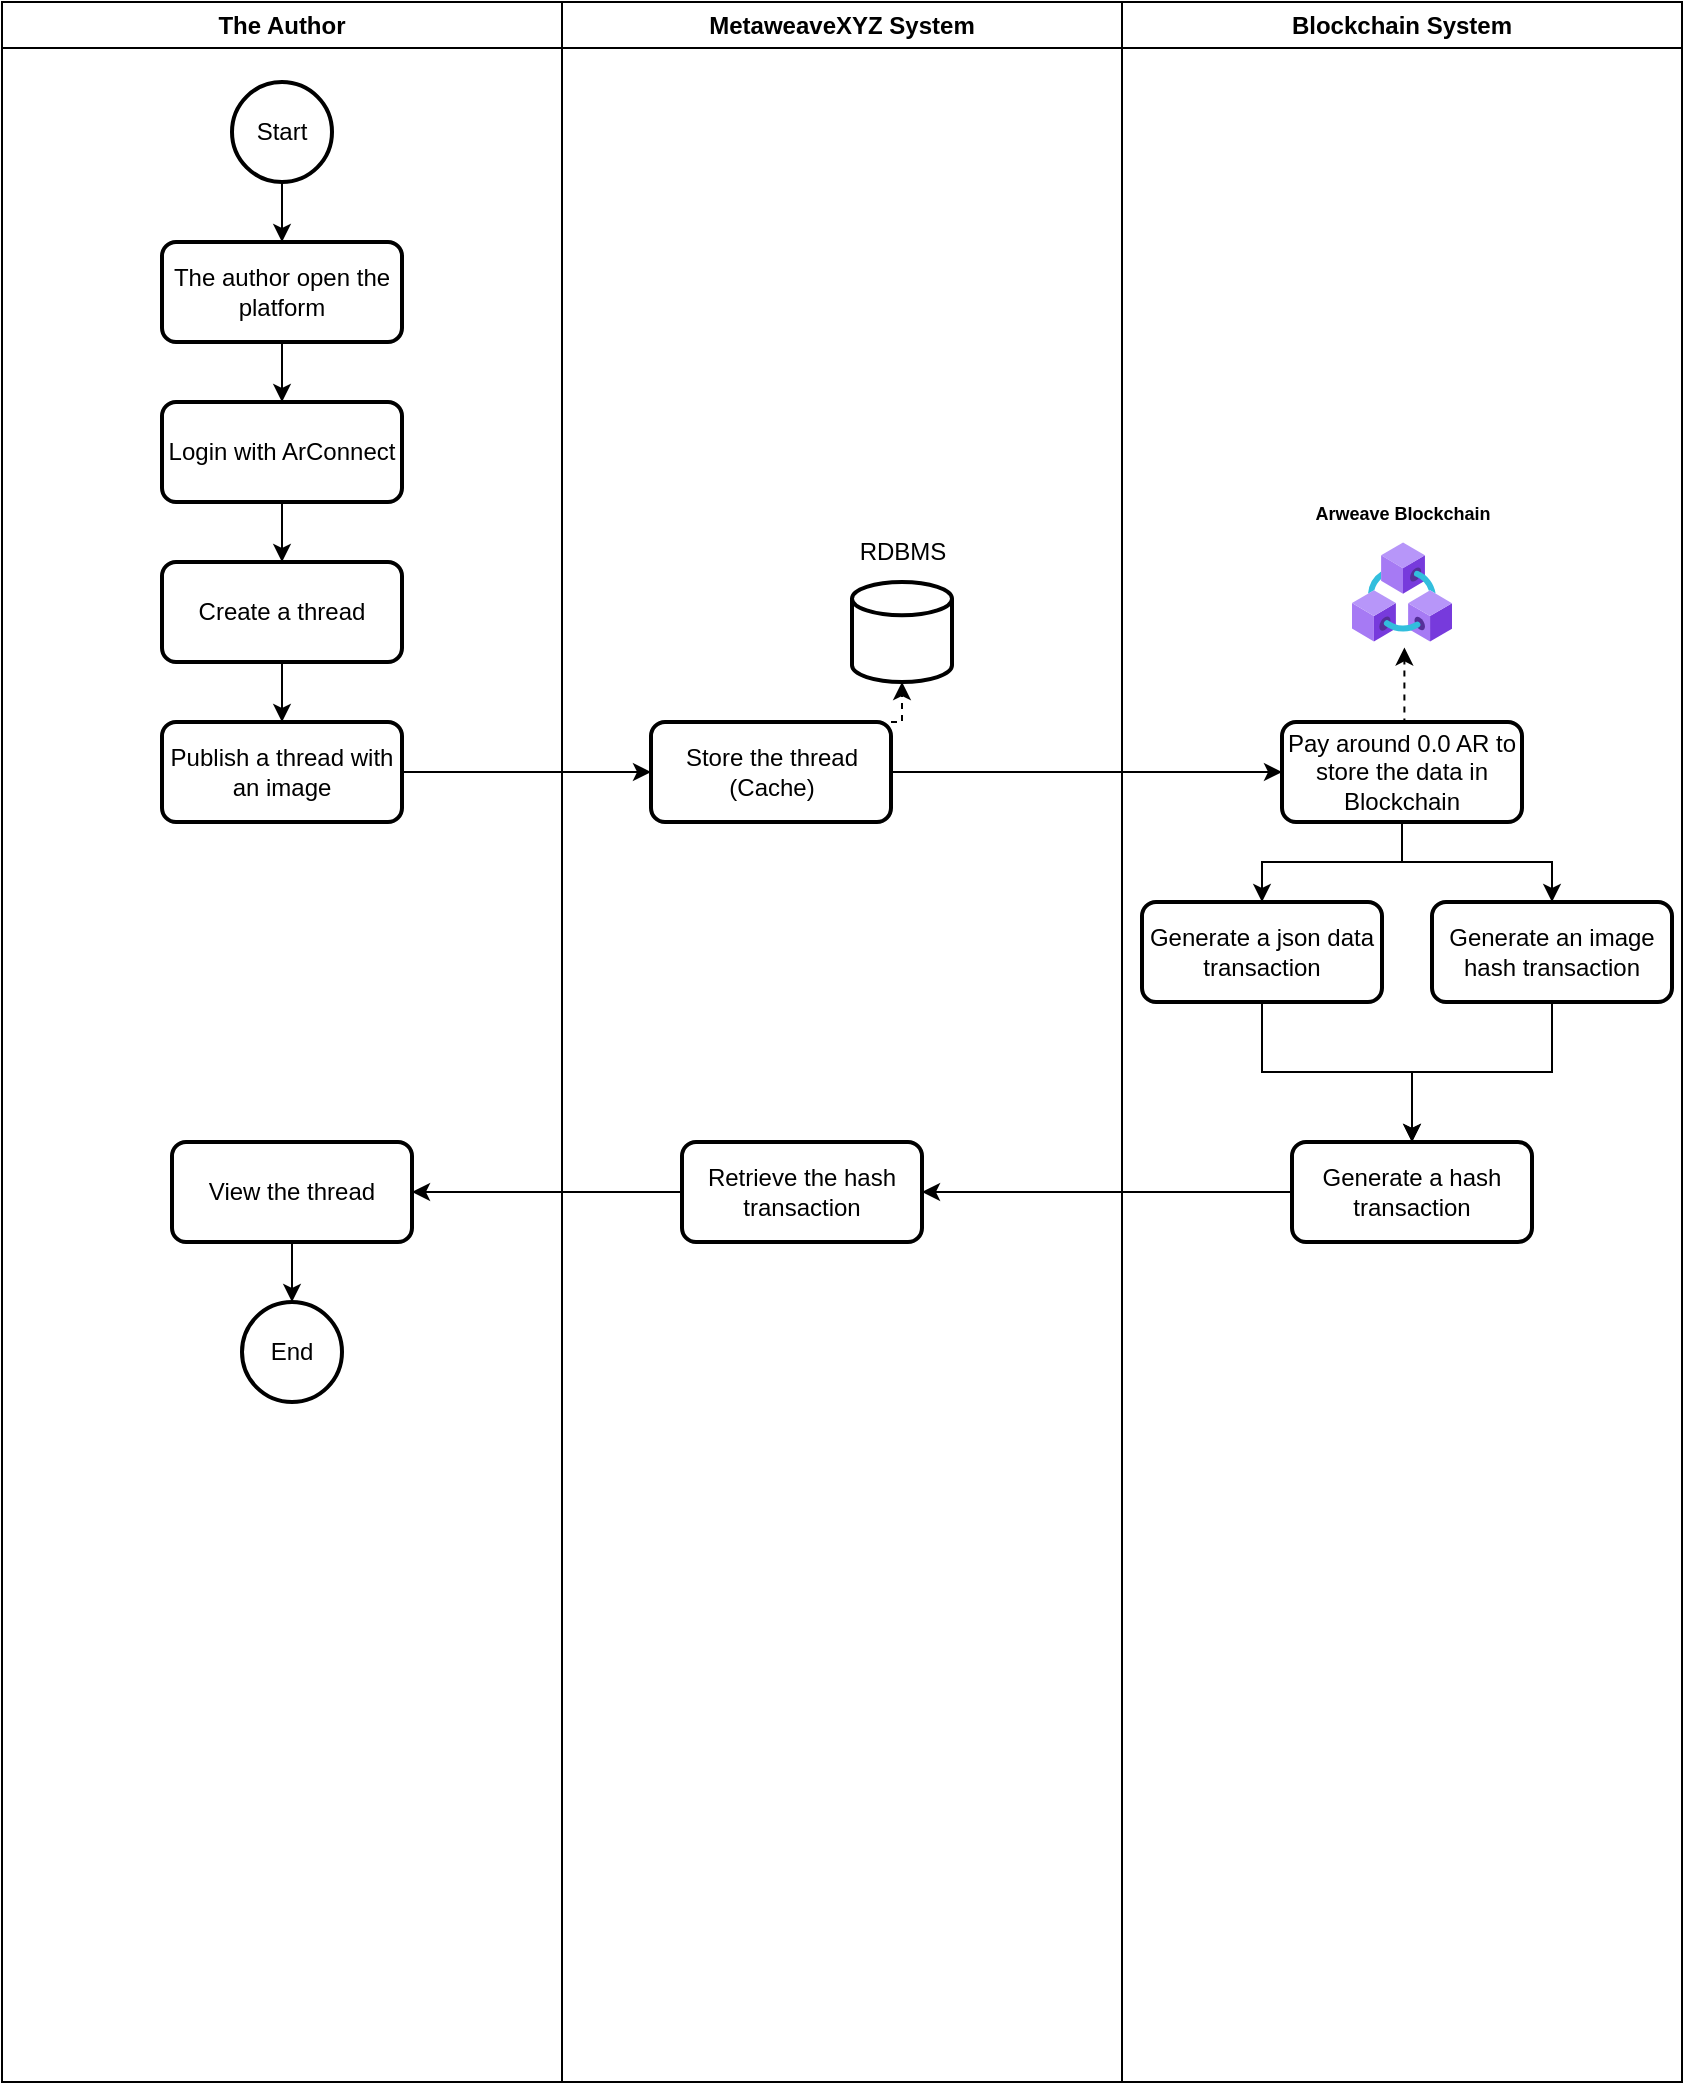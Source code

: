 <mxfile version="20.7.4" type="github">
  <diagram id="5S1QGdOrNzxuNydwF2vS" name="Page-1">
    <mxGraphModel dx="1035" dy="522" grid="1" gridSize="10" guides="1" tooltips="1" connect="1" arrows="1" fold="1" page="1" pageScale="1" pageWidth="850" pageHeight="1100" math="0" shadow="0">
      <root>
        <mxCell id="0" />
        <mxCell id="1" parent="0" />
        <mxCell id="WlTlBZQSWbdqTwPQ83UT-48" value="The Author" style="swimlane;whiteSpace=wrap;html=1;" vertex="1" parent="1">
          <mxGeometry x="5" y="40" width="280" height="1040" as="geometry">
            <mxRectangle x="20" y="40" width="100" height="30" as="alternateBounds" />
          </mxGeometry>
        </mxCell>
        <mxCell id="WlTlBZQSWbdqTwPQ83UT-49" style="edgeStyle=orthogonalEdgeStyle;rounded=0;orthogonalLoop=1;jettySize=auto;html=1;exitX=0.5;exitY=1;exitDx=0;exitDy=0;exitPerimeter=0;entryX=0.5;entryY=0;entryDx=0;entryDy=0;" edge="1" parent="WlTlBZQSWbdqTwPQ83UT-48" source="WlTlBZQSWbdqTwPQ83UT-50" target="WlTlBZQSWbdqTwPQ83UT-52">
          <mxGeometry relative="1" as="geometry" />
        </mxCell>
        <mxCell id="WlTlBZQSWbdqTwPQ83UT-50" value="Start" style="strokeWidth=2;html=1;shape=mxgraph.flowchart.start_2;whiteSpace=wrap;" vertex="1" parent="WlTlBZQSWbdqTwPQ83UT-48">
          <mxGeometry x="115" y="40" width="50" height="50" as="geometry" />
        </mxCell>
        <mxCell id="WlTlBZQSWbdqTwPQ83UT-51" style="edgeStyle=orthogonalEdgeStyle;rounded=0;orthogonalLoop=1;jettySize=auto;html=1;exitX=0.5;exitY=1;exitDx=0;exitDy=0;entryX=0.5;entryY=0;entryDx=0;entryDy=0;" edge="1" parent="WlTlBZQSWbdqTwPQ83UT-48" source="WlTlBZQSWbdqTwPQ83UT-52" target="WlTlBZQSWbdqTwPQ83UT-54">
          <mxGeometry relative="1" as="geometry" />
        </mxCell>
        <mxCell id="WlTlBZQSWbdqTwPQ83UT-52" value="The author open the platform" style="rounded=1;whiteSpace=wrap;html=1;absoluteArcSize=1;arcSize=14;strokeWidth=2;" vertex="1" parent="WlTlBZQSWbdqTwPQ83UT-48">
          <mxGeometry x="80" y="120" width="120" height="50" as="geometry" />
        </mxCell>
        <mxCell id="WlTlBZQSWbdqTwPQ83UT-53" style="edgeStyle=orthogonalEdgeStyle;rounded=0;orthogonalLoop=1;jettySize=auto;html=1;exitX=0.5;exitY=1;exitDx=0;exitDy=0;entryX=0.5;entryY=0;entryDx=0;entryDy=0;" edge="1" parent="WlTlBZQSWbdqTwPQ83UT-48" source="WlTlBZQSWbdqTwPQ83UT-54" target="WlTlBZQSWbdqTwPQ83UT-56">
          <mxGeometry relative="1" as="geometry" />
        </mxCell>
        <mxCell id="WlTlBZQSWbdqTwPQ83UT-54" value="Login with ArConnect" style="rounded=1;whiteSpace=wrap;html=1;absoluteArcSize=1;arcSize=14;strokeWidth=2;" vertex="1" parent="WlTlBZQSWbdqTwPQ83UT-48">
          <mxGeometry x="80" y="200" width="120" height="50" as="geometry" />
        </mxCell>
        <mxCell id="WlTlBZQSWbdqTwPQ83UT-55" style="edgeStyle=orthogonalEdgeStyle;rounded=0;orthogonalLoop=1;jettySize=auto;html=1;exitX=0.5;exitY=1;exitDx=0;exitDy=0;entryX=0.5;entryY=0;entryDx=0;entryDy=0;" edge="1" parent="WlTlBZQSWbdqTwPQ83UT-48" source="WlTlBZQSWbdqTwPQ83UT-56" target="WlTlBZQSWbdqTwPQ83UT-58">
          <mxGeometry relative="1" as="geometry" />
        </mxCell>
        <mxCell id="WlTlBZQSWbdqTwPQ83UT-56" value="Create a thread" style="rounded=1;whiteSpace=wrap;html=1;absoluteArcSize=1;arcSize=14;strokeWidth=2;" vertex="1" parent="WlTlBZQSWbdqTwPQ83UT-48">
          <mxGeometry x="80" y="280" width="120" height="50" as="geometry" />
        </mxCell>
        <mxCell id="WlTlBZQSWbdqTwPQ83UT-58" value="Publish a thread with an image" style="rounded=1;whiteSpace=wrap;html=1;absoluteArcSize=1;arcSize=14;strokeWidth=2;" vertex="1" parent="WlTlBZQSWbdqTwPQ83UT-48">
          <mxGeometry x="80" y="360" width="120" height="50" as="geometry" />
        </mxCell>
        <mxCell id="WlTlBZQSWbdqTwPQ83UT-60" style="edgeStyle=orthogonalEdgeStyle;rounded=0;orthogonalLoop=1;jettySize=auto;html=1;exitX=0.5;exitY=1;exitDx=0;exitDy=0;entryX=0.5;entryY=0;entryDx=0;entryDy=0;entryPerimeter=0;fontSize=9;" edge="1" parent="WlTlBZQSWbdqTwPQ83UT-48" source="WlTlBZQSWbdqTwPQ83UT-61" target="WlTlBZQSWbdqTwPQ83UT-62">
          <mxGeometry relative="1" as="geometry" />
        </mxCell>
        <mxCell id="WlTlBZQSWbdqTwPQ83UT-61" value="View the thread" style="rounded=1;whiteSpace=wrap;html=1;absoluteArcSize=1;arcSize=14;strokeWidth=2;" vertex="1" parent="WlTlBZQSWbdqTwPQ83UT-48">
          <mxGeometry x="85" y="570" width="120" height="50" as="geometry" />
        </mxCell>
        <mxCell id="WlTlBZQSWbdqTwPQ83UT-62" value="End" style="strokeWidth=2;html=1;shape=mxgraph.flowchart.start_2;whiteSpace=wrap;" vertex="1" parent="WlTlBZQSWbdqTwPQ83UT-48">
          <mxGeometry x="120" y="650" width="50" height="50" as="geometry" />
        </mxCell>
        <mxCell id="WlTlBZQSWbdqTwPQ83UT-63" value="MetaweaveXYZ System" style="swimlane;whiteSpace=wrap;html=1;" vertex="1" parent="1">
          <mxGeometry x="285" y="40" width="280" height="1040" as="geometry" />
        </mxCell>
        <mxCell id="WlTlBZQSWbdqTwPQ83UT-64" style="edgeStyle=orthogonalEdgeStyle;rounded=0;orthogonalLoop=1;jettySize=auto;html=1;exitX=1;exitY=0;exitDx=0;exitDy=0;entryX=0.5;entryY=1;entryDx=0;entryDy=0;entryPerimeter=0;dashed=1;" edge="1" parent="WlTlBZQSWbdqTwPQ83UT-63" source="WlTlBZQSWbdqTwPQ83UT-66" target="WlTlBZQSWbdqTwPQ83UT-67">
          <mxGeometry relative="1" as="geometry" />
        </mxCell>
        <mxCell id="WlTlBZQSWbdqTwPQ83UT-66" value="Store the thread (Cache)" style="rounded=1;whiteSpace=wrap;html=1;absoluteArcSize=1;arcSize=14;strokeWidth=2;" vertex="1" parent="WlTlBZQSWbdqTwPQ83UT-63">
          <mxGeometry x="44.5" y="360" width="120" height="50" as="geometry" />
        </mxCell>
        <mxCell id="WlTlBZQSWbdqTwPQ83UT-67" value="" style="strokeWidth=2;html=1;shape=mxgraph.flowchart.database;whiteSpace=wrap;" vertex="1" parent="WlTlBZQSWbdqTwPQ83UT-63">
          <mxGeometry x="145" y="290" width="50" height="50" as="geometry" />
        </mxCell>
        <mxCell id="WlTlBZQSWbdqTwPQ83UT-68" value="RDBMS" style="text;html=1;align=center;verticalAlign=middle;resizable=0;points=[];autosize=1;strokeColor=none;fillColor=none;" vertex="1" parent="WlTlBZQSWbdqTwPQ83UT-63">
          <mxGeometry x="135" y="260" width="70" height="30" as="geometry" />
        </mxCell>
        <mxCell id="WlTlBZQSWbdqTwPQ83UT-74" value="Retrieve the hash transaction" style="rounded=1;whiteSpace=wrap;html=1;absoluteArcSize=1;arcSize=14;strokeWidth=2;" vertex="1" parent="WlTlBZQSWbdqTwPQ83UT-63">
          <mxGeometry x="60" y="570" width="120" height="50" as="geometry" />
        </mxCell>
        <mxCell id="WlTlBZQSWbdqTwPQ83UT-76" value="Blockchain System" style="swimlane;whiteSpace=wrap;html=1;" vertex="1" parent="1">
          <mxGeometry x="565" y="40" width="280" height="1040" as="geometry" />
        </mxCell>
        <mxCell id="WlTlBZQSWbdqTwPQ83UT-90" style="edgeStyle=orthogonalEdgeStyle;rounded=0;orthogonalLoop=1;jettySize=auto;html=1;exitX=0.5;exitY=1;exitDx=0;exitDy=0;entryX=0.5;entryY=0;entryDx=0;entryDy=0;" edge="1" parent="WlTlBZQSWbdqTwPQ83UT-76" source="WlTlBZQSWbdqTwPQ83UT-79" target="WlTlBZQSWbdqTwPQ83UT-89">
          <mxGeometry relative="1" as="geometry" />
        </mxCell>
        <mxCell id="WlTlBZQSWbdqTwPQ83UT-91" style="edgeStyle=orthogonalEdgeStyle;rounded=0;orthogonalLoop=1;jettySize=auto;html=1;exitX=0.5;exitY=1;exitDx=0;exitDy=0;entryX=0.5;entryY=0;entryDx=0;entryDy=0;" edge="1" parent="WlTlBZQSWbdqTwPQ83UT-76" source="WlTlBZQSWbdqTwPQ83UT-79" target="WlTlBZQSWbdqTwPQ83UT-82">
          <mxGeometry relative="1" as="geometry" />
        </mxCell>
        <mxCell id="WlTlBZQSWbdqTwPQ83UT-93" style="edgeStyle=orthogonalEdgeStyle;rounded=0;orthogonalLoop=1;jettySize=auto;html=1;exitX=0.5;exitY=0;exitDx=0;exitDy=0;entryX=0.524;entryY=1.054;entryDx=0;entryDy=0;entryPerimeter=0;dashed=1;" edge="1" parent="WlTlBZQSWbdqTwPQ83UT-76" source="WlTlBZQSWbdqTwPQ83UT-79" target="WlTlBZQSWbdqTwPQ83UT-80">
          <mxGeometry relative="1" as="geometry" />
        </mxCell>
        <mxCell id="WlTlBZQSWbdqTwPQ83UT-79" value="Pay around 0.0 AR to store the data in Blockchain" style="rounded=1;whiteSpace=wrap;html=1;absoluteArcSize=1;arcSize=14;strokeWidth=2;" vertex="1" parent="WlTlBZQSWbdqTwPQ83UT-76">
          <mxGeometry x="80" y="360" width="120" height="50" as="geometry" />
        </mxCell>
        <mxCell id="WlTlBZQSWbdqTwPQ83UT-80" value="" style="aspect=fixed;html=1;points=[];align=center;image;fontSize=12;image=img/lib/azure2/blockchain/Azure_Blockchain_Service.svg;" vertex="1" parent="WlTlBZQSWbdqTwPQ83UT-76">
          <mxGeometry x="115" y="270" width="50" height="50" as="geometry" />
        </mxCell>
        <mxCell id="WlTlBZQSWbdqTwPQ83UT-81" value="&lt;font style=&quot;font-size: 9px;&quot;&gt;&lt;b&gt;Arweave Blockchain&lt;/b&gt;&lt;/font&gt;" style="text;html=1;align=center;verticalAlign=middle;resizable=0;points=[];autosize=1;strokeColor=none;fillColor=none;" vertex="1" parent="WlTlBZQSWbdqTwPQ83UT-76">
          <mxGeometry x="85" y="240" width="110" height="30" as="geometry" />
        </mxCell>
        <mxCell id="WlTlBZQSWbdqTwPQ83UT-99" style="edgeStyle=orthogonalEdgeStyle;rounded=0;orthogonalLoop=1;jettySize=auto;html=1;exitX=0.5;exitY=1;exitDx=0;exitDy=0;entryX=0.5;entryY=0;entryDx=0;entryDy=0;" edge="1" parent="WlTlBZQSWbdqTwPQ83UT-76" source="WlTlBZQSWbdqTwPQ83UT-82" target="WlTlBZQSWbdqTwPQ83UT-97">
          <mxGeometry relative="1" as="geometry" />
        </mxCell>
        <mxCell id="WlTlBZQSWbdqTwPQ83UT-82" value="Generate an image hash transaction" style="rounded=1;whiteSpace=wrap;html=1;absoluteArcSize=1;arcSize=14;strokeWidth=2;" vertex="1" parent="WlTlBZQSWbdqTwPQ83UT-76">
          <mxGeometry x="155" y="450" width="120" height="50" as="geometry" />
        </mxCell>
        <mxCell id="WlTlBZQSWbdqTwPQ83UT-98" style="edgeStyle=orthogonalEdgeStyle;rounded=0;orthogonalLoop=1;jettySize=auto;html=1;exitX=0.5;exitY=1;exitDx=0;exitDy=0;entryX=0.5;entryY=0;entryDx=0;entryDy=0;" edge="1" parent="WlTlBZQSWbdqTwPQ83UT-76" source="WlTlBZQSWbdqTwPQ83UT-89" target="WlTlBZQSWbdqTwPQ83UT-97">
          <mxGeometry relative="1" as="geometry" />
        </mxCell>
        <mxCell id="WlTlBZQSWbdqTwPQ83UT-89" value="Generate a json data transaction" style="rounded=1;whiteSpace=wrap;html=1;absoluteArcSize=1;arcSize=14;strokeWidth=2;" vertex="1" parent="WlTlBZQSWbdqTwPQ83UT-76">
          <mxGeometry x="10" y="450" width="120" height="50" as="geometry" />
        </mxCell>
        <mxCell id="WlTlBZQSWbdqTwPQ83UT-97" value="Generate a hash transaction" style="rounded=1;whiteSpace=wrap;html=1;absoluteArcSize=1;arcSize=14;strokeWidth=2;" vertex="1" parent="WlTlBZQSWbdqTwPQ83UT-76">
          <mxGeometry x="85" y="570" width="120" height="50" as="geometry" />
        </mxCell>
        <mxCell id="WlTlBZQSWbdqTwPQ83UT-87" style="edgeStyle=orthogonalEdgeStyle;rounded=0;orthogonalLoop=1;jettySize=auto;html=1;exitX=1;exitY=0.5;exitDx=0;exitDy=0;" edge="1" parent="1" source="WlTlBZQSWbdqTwPQ83UT-58" target="WlTlBZQSWbdqTwPQ83UT-66">
          <mxGeometry relative="1" as="geometry" />
        </mxCell>
        <mxCell id="WlTlBZQSWbdqTwPQ83UT-88" style="edgeStyle=orthogonalEdgeStyle;rounded=0;orthogonalLoop=1;jettySize=auto;html=1;exitX=1;exitY=0.5;exitDx=0;exitDy=0;" edge="1" parent="1" source="WlTlBZQSWbdqTwPQ83UT-66" target="WlTlBZQSWbdqTwPQ83UT-79">
          <mxGeometry relative="1" as="geometry" />
        </mxCell>
        <mxCell id="WlTlBZQSWbdqTwPQ83UT-100" style="edgeStyle=orthogonalEdgeStyle;rounded=0;orthogonalLoop=1;jettySize=auto;html=1;exitX=0;exitY=0.5;exitDx=0;exitDy=0;entryX=1;entryY=0.5;entryDx=0;entryDy=0;" edge="1" parent="1" source="WlTlBZQSWbdqTwPQ83UT-97" target="WlTlBZQSWbdqTwPQ83UT-74">
          <mxGeometry relative="1" as="geometry" />
        </mxCell>
        <mxCell id="WlTlBZQSWbdqTwPQ83UT-101" style="edgeStyle=orthogonalEdgeStyle;rounded=0;orthogonalLoop=1;jettySize=auto;html=1;exitX=0;exitY=0.5;exitDx=0;exitDy=0;entryX=1;entryY=0.5;entryDx=0;entryDy=0;" edge="1" parent="1" source="WlTlBZQSWbdqTwPQ83UT-74" target="WlTlBZQSWbdqTwPQ83UT-61">
          <mxGeometry relative="1" as="geometry" />
        </mxCell>
      </root>
    </mxGraphModel>
  </diagram>
</mxfile>
